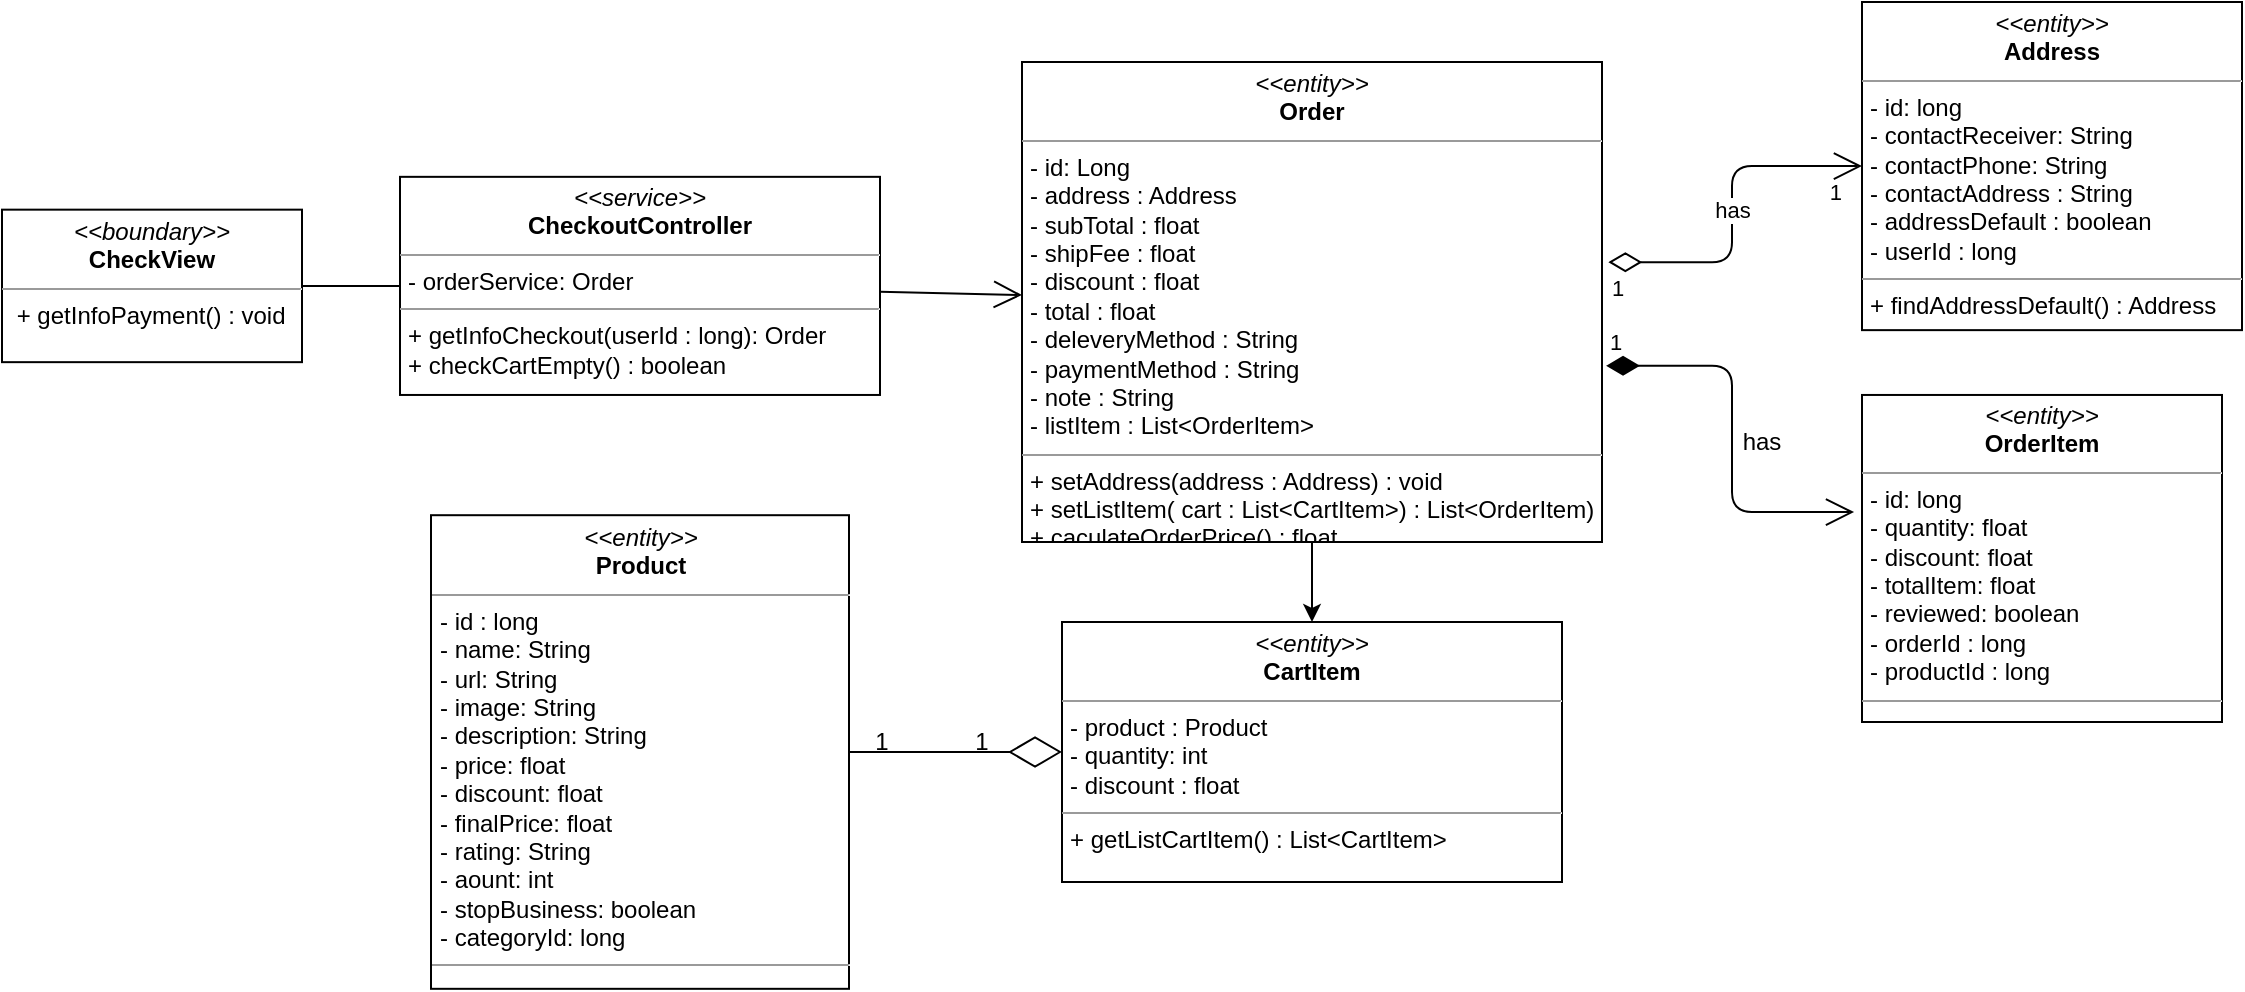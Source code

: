 <mxfile version="14.7.0" type="device"><diagram id="C5RBs43oDa-KdzZeNtuy" name="Page-1"><mxGraphModel dx="1108" dy="1594" grid="1" gridSize="10" guides="1" tooltips="1" connect="1" arrows="1" fold="1" page="1" pageScale="1" pageWidth="827" pageHeight="1169" math="0" shadow="0"><root><mxCell id="WIyWlLk6GJQsqaUBKTNV-0"/><mxCell id="WIyWlLk6GJQsqaUBKTNV-1" parent="WIyWlLk6GJQsqaUBKTNV-0"/><mxCell id="B8NvVq23ND2L302wm-FG-7" value="&lt;p style=&quot;margin: 0px ; margin-top: 4px ; text-align: center&quot;&gt;&lt;i&gt;&amp;lt;&amp;lt;boundary&amp;gt;&amp;gt;&lt;/i&gt;&lt;br&gt;&lt;b&gt;CheckView&lt;/b&gt;&lt;/p&gt;&lt;hr size=&quot;1&quot;&gt;&lt;p style=&quot;margin: 0px ; margin-left: 4px&quot;&gt;&lt;span&gt;&amp;nbsp;&lt;/span&gt;&lt;span&gt;+ getInfoPayment() : void&lt;/span&gt;&lt;/p&gt;" style="verticalAlign=top;align=left;overflow=fill;fontSize=12;fontFamily=Helvetica;html=1;" parent="WIyWlLk6GJQsqaUBKTNV-1" vertex="1"><mxGeometry x="30" y="-236.17" width="150" height="76.25" as="geometry"/></mxCell><mxCell id="B8NvVq23ND2L302wm-FG-14" value="&lt;p style=&quot;margin: 0px ; margin-top: 4px ; text-align: center&quot;&gt;&lt;i&gt;&amp;lt;&amp;lt;entity&amp;gt;&amp;gt;&lt;/i&gt;&lt;br&gt;&lt;b&gt;Address&lt;/b&gt;&lt;/p&gt;&lt;hr size=&quot;1&quot;&gt;&lt;p style=&quot;margin: 0px ; margin-left: 4px&quot;&gt;- id: long&lt;/p&gt;&lt;p style=&quot;margin: 0px ; margin-left: 4px&quot;&gt;- contactReceiver: String&lt;br&gt;- contactPhone: String&lt;/p&gt;&lt;p style=&quot;margin: 0px ; margin-left: 4px&quot;&gt;- contactAddress : String&lt;/p&gt;&lt;p style=&quot;margin: 0px ; margin-left: 4px&quot;&gt;- addressDefault : boolean&lt;/p&gt;&lt;p style=&quot;margin: 0px ; margin-left: 4px&quot;&gt;- userId : long&lt;/p&gt;&lt;hr size=&quot;1&quot;&gt;&lt;p style=&quot;margin: 0px ; margin-left: 4px&quot;&gt;+ findAddressDefault() : Address&lt;/p&gt;" style="verticalAlign=top;align=left;overflow=fill;fontSize=12;fontFamily=Helvetica;html=1;" parent="WIyWlLk6GJQsqaUBKTNV-1" vertex="1"><mxGeometry x="960" y="-340" width="190" height="164.07" as="geometry"/></mxCell><mxCell id="hMXQH4gLoNdg44sKfADF-1" value="" style="edgeStyle=orthogonalEdgeStyle;rounded=0;orthogonalLoop=1;jettySize=auto;html=1;" parent="WIyWlLk6GJQsqaUBKTNV-1" source="B8NvVq23ND2L302wm-FG-15" target="B8NvVq23ND2L302wm-FG-12" edge="1"><mxGeometry relative="1" as="geometry"/></mxCell><mxCell id="B8NvVq23ND2L302wm-FG-15" value="&lt;p style=&quot;margin: 0px ; margin-top: 4px ; text-align: center&quot;&gt;&lt;i&gt;&amp;lt;&amp;lt;entity&amp;gt;&amp;gt;&lt;/i&gt;&lt;br&gt;&lt;b&gt;Order&lt;/b&gt;&lt;/p&gt;&lt;hr size=&quot;1&quot;&gt;&lt;p style=&quot;margin: 0px ; margin-left: 4px&quot;&gt;- id: Long&lt;/p&gt;&lt;p style=&quot;margin: 0px 0px 0px 4px&quot;&gt;- address : Address&lt;/p&gt;&lt;p style=&quot;margin: 0px 0px 0px 4px&quot;&gt;- subTotal : float&lt;/p&gt;&lt;p style=&quot;margin: 0px 0px 0px 4px&quot;&gt;- shipFee : float&lt;/p&gt;&lt;p style=&quot;margin: 0px 0px 0px 4px&quot;&gt;- discount : float&lt;/p&gt;&lt;p style=&quot;margin: 0px 0px 0px 4px&quot;&gt;- total : float&lt;/p&gt;&lt;p style=&quot;margin: 0px 0px 0px 4px&quot;&gt;- deleveryMethod : String&lt;/p&gt;&lt;p style=&quot;margin: 0px 0px 0px 4px&quot;&gt;- paymentMethod : String&lt;/p&gt;&lt;p style=&quot;margin: 0px 0px 0px 4px&quot;&gt;- note : String&lt;/p&gt;&lt;p style=&quot;margin: 0px 0px 0px 4px&quot;&gt;- listItem : List&amp;lt;OrderItem&amp;gt;&lt;/p&gt;&lt;hr size=&quot;1&quot;&gt;&lt;p style=&quot;margin: 0px ; margin-left: 4px&quot;&gt;+ setAddress(address : Address) : void&lt;/p&gt;&lt;p style=&quot;margin: 0px ; margin-left: 4px&quot;&gt;+ setListItem( cart : List&amp;lt;CartItem&amp;gt;) : List&amp;lt;OrderItem)&lt;/p&gt;&lt;p style=&quot;margin: 0px ; margin-left: 4px&quot;&gt;+ caculateOrderPrice() : float&lt;/p&gt;" style="verticalAlign=top;align=left;overflow=fill;fontSize=12;fontFamily=Helvetica;html=1;" parent="WIyWlLk6GJQsqaUBKTNV-1" vertex="1"><mxGeometry x="540" y="-310" width="290" height="240" as="geometry"/></mxCell><mxCell id="GkbT7383d__YxOefU0jn-21" value="&lt;p style=&quot;margin: 0px ; margin-top: 4px ; text-align: center&quot;&gt;&lt;i&gt;&amp;lt;&amp;lt;service&amp;gt;&amp;gt;&lt;/i&gt;&lt;br&gt;&lt;b&gt;CheckoutController&lt;/b&gt;&lt;br&gt;&lt;/p&gt;&lt;hr size=&quot;1&quot;&gt;&lt;p style=&quot;margin: 0px ; margin-left: 4px&quot;&gt;- orderService: Order&lt;/p&gt;&lt;hr size=&quot;1&quot;&gt;&lt;p style=&quot;margin: 0px ; margin-left: 4px&quot;&gt;+ getInfoCheckout(userId : long): Order&lt;br&gt;&lt;/p&gt;&lt;p style=&quot;margin: 0px ; margin-left: 4px&quot;&gt;+ checkCartEmpty() : boolean&lt;/p&gt;" style="verticalAlign=top;align=left;overflow=fill;fontSize=12;fontFamily=Helvetica;html=1;" parent="WIyWlLk6GJQsqaUBKTNV-1" vertex="1"><mxGeometry x="229" y="-252.58" width="240" height="109.06" as="geometry"/></mxCell><mxCell id="GkbT7383d__YxOefU0jn-24" value="" style="endArrow=diamondThin;endFill=0;endSize=24;html=1;strokeColor=#000000;" parent="WIyWlLk6GJQsqaUBKTNV-1" source="hMXQH4gLoNdg44sKfADF-0" target="B8NvVq23ND2L302wm-FG-12" edge="1"><mxGeometry width="160" relative="1" as="geometry"><mxPoint x="414" y="73.259" as="sourcePoint"/><mxPoint x="740" y="320" as="targetPoint"/></mxGeometry></mxCell><mxCell id="B8NvVq23ND2L302wm-FG-12" value="&lt;p style=&quot;margin: 0px ; margin-top: 4px ; text-align: center&quot;&gt;&lt;i&gt;&amp;lt;&amp;lt;entity&amp;gt;&amp;gt;&lt;/i&gt;&lt;br&gt;&lt;b&gt;CartItem&lt;/b&gt;&lt;/p&gt;&lt;hr size=&quot;1&quot;&gt;&lt;p style=&quot;margin: 0px ; margin-left: 4px&quot;&gt;- product : Product&lt;/p&gt;&lt;p style=&quot;margin: 0px ; margin-left: 4px&quot;&gt;- quantity: int&lt;br&gt;- discount : float&lt;/p&gt;&lt;hr size=&quot;1&quot;&gt;&lt;p style=&quot;margin: 0px ; margin-left: 4px&quot;&gt;+ getListCartItem() : List&amp;lt;CartItem&amp;gt;&lt;br&gt;&lt;/p&gt;" style="verticalAlign=top;align=left;overflow=fill;fontSize=12;fontFamily=Helvetica;html=1;" parent="WIyWlLk6GJQsqaUBKTNV-1" vertex="1"><mxGeometry x="560" y="-30" width="250" height="130" as="geometry"/></mxCell><mxCell id="GkbT7383d__YxOefU0jn-33" value="" style="endArrow=none;html=1;edgeStyle=orthogonalEdgeStyle;strokeColor=#000000;" parent="WIyWlLk6GJQsqaUBKTNV-1" source="B8NvVq23ND2L302wm-FG-7" target="GkbT7383d__YxOefU0jn-21" edge="1"><mxGeometry relative="1" as="geometry"><mxPoint x="470" y="-120" as="sourcePoint"/><mxPoint x="630" y="-120" as="targetPoint"/></mxGeometry></mxCell><mxCell id="hMXQH4gLoNdg44sKfADF-0" value="&lt;p style=&quot;margin: 0px ; margin-top: 4px ; text-align: center&quot;&gt;&lt;i&gt;&amp;lt;&amp;lt;entity&amp;gt;&amp;gt;&lt;/i&gt;&lt;br&gt;&lt;b&gt;Product&lt;/b&gt;&lt;/p&gt;&lt;hr size=&quot;1&quot;&gt;&lt;p style=&quot;margin: 0px ; margin-left: 4px&quot;&gt;- id : long&lt;/p&gt;&lt;p style=&quot;margin: 0px ; margin-left: 4px&quot;&gt;- name: String&lt;br&gt;- url: String&lt;/p&gt;&lt;p style=&quot;margin: 0px ; margin-left: 4px&quot;&gt;- image: String&lt;/p&gt;&lt;p style=&quot;margin: 0px ; margin-left: 4px&quot;&gt;- description: String&lt;/p&gt;&lt;p style=&quot;margin: 0px ; margin-left: 4px&quot;&gt;- price: float&lt;/p&gt;&lt;p style=&quot;margin: 0px ; margin-left: 4px&quot;&gt;- discount: float&lt;/p&gt;&lt;p style=&quot;margin: 0px ; margin-left: 4px&quot;&gt;- finalPrice: float&lt;/p&gt;&lt;p style=&quot;margin: 0px ; margin-left: 4px&quot;&gt;- rating: String&lt;/p&gt;&lt;p style=&quot;margin: 0px ; margin-left: 4px&quot;&gt;- aount: int&lt;/p&gt;&lt;p style=&quot;margin: 0px ; margin-left: 4px&quot;&gt;- stopBusiness: boolean&lt;/p&gt;&lt;p style=&quot;margin: 0px ; margin-left: 4px&quot;&gt;- categoryId: long&lt;/p&gt;&lt;hr size=&quot;1&quot;&gt;&lt;p style=&quot;margin: 0px ; margin-left: 4px&quot;&gt;&lt;br&gt;&lt;/p&gt;" style="verticalAlign=top;align=left;overflow=fill;fontSize=12;fontFamily=Helvetica;html=1;" parent="WIyWlLk6GJQsqaUBKTNV-1" vertex="1"><mxGeometry x="244.5" y="-83.4" width="209" height="236.81" as="geometry"/></mxCell><mxCell id="hMXQH4gLoNdg44sKfADF-2" value="" style="endArrow=open;endFill=1;endSize=12;html=1;" parent="WIyWlLk6GJQsqaUBKTNV-1" source="GkbT7383d__YxOefU0jn-21" target="B8NvVq23ND2L302wm-FG-15" edge="1"><mxGeometry width="160" relative="1" as="geometry"><mxPoint x="480" y="-110" as="sourcePoint"/><mxPoint x="640" y="-110" as="targetPoint"/></mxGeometry></mxCell><mxCell id="ZpI4LujmhN-Ut5YMHmAd-0" value="&lt;p style=&quot;margin: 0px ; margin-top: 4px ; text-align: center&quot;&gt;&lt;i&gt;&amp;lt;&amp;lt;entity&amp;gt;&amp;gt;&lt;/i&gt;&lt;br&gt;&lt;b&gt;OrderItem&lt;/b&gt;&lt;/p&gt;&lt;hr size=&quot;1&quot;&gt;&lt;p style=&quot;margin: 0px ; margin-left: 4px&quot;&gt;- id: long&lt;/p&gt;&lt;p style=&quot;margin: 0px ; margin-left: 4px&quot;&gt;- quantity: float&lt;br&gt;- discount: float&lt;/p&gt;&lt;p style=&quot;margin: 0px ; margin-left: 4px&quot;&gt;- totalItem: float&lt;/p&gt;&lt;p style=&quot;margin: 0px ; margin-left: 4px&quot;&gt;- reviewed: boolean&lt;/p&gt;&lt;p style=&quot;margin: 0px ; margin-left: 4px&quot;&gt;- orderId : long&lt;/p&gt;&lt;p style=&quot;margin: 0px ; margin-left: 4px&quot;&gt;- productId : long&lt;/p&gt;&lt;hr size=&quot;1&quot;&gt;&lt;p style=&quot;margin: 0px ; margin-left: 4px&quot;&gt;&lt;br&gt;&lt;/p&gt;" style="verticalAlign=top;align=left;overflow=fill;fontSize=12;fontFamily=Helvetica;html=1;" parent="WIyWlLk6GJQsqaUBKTNV-1" vertex="1"><mxGeometry x="960" y="-143.52" width="180" height="163.52" as="geometry"/></mxCell><mxCell id="ZpI4LujmhN-Ut5YMHmAd-1" value="has" style="endArrow=open;html=1;endSize=12;startArrow=diamondThin;startSize=14;startFill=0;edgeStyle=orthogonalEdgeStyle;exitX=1.011;exitY=0.417;exitDx=0;exitDy=0;exitPerimeter=0;" parent="WIyWlLk6GJQsqaUBKTNV-1" source="B8NvVq23ND2L302wm-FG-15" target="B8NvVq23ND2L302wm-FG-14" edge="1"><mxGeometry relative="1" as="geometry"><mxPoint x="610" y="-100" as="sourcePoint"/><mxPoint x="770" y="-100" as="targetPoint"/></mxGeometry></mxCell><mxCell id="ZpI4LujmhN-Ut5YMHmAd-2" value="1" style="edgeLabel;resizable=0;html=1;align=left;verticalAlign=top;" parent="ZpI4LujmhN-Ut5YMHmAd-1" connectable="0" vertex="1"><mxGeometry x="-1" relative="1" as="geometry"/></mxCell><mxCell id="ZpI4LujmhN-Ut5YMHmAd-3" value="1" style="edgeLabel;resizable=0;html=1;align=right;verticalAlign=top;" parent="ZpI4LujmhN-Ut5YMHmAd-1" connectable="0" vertex="1"><mxGeometry x="1" relative="1" as="geometry"><mxPoint x="-10" as="offset"/></mxGeometry></mxCell><mxCell id="ZpI4LujmhN-Ut5YMHmAd-4" value="1" style="endArrow=open;html=1;endSize=12;startArrow=diamondThin;startSize=14;startFill=1;edgeStyle=orthogonalEdgeStyle;align=left;verticalAlign=bottom;exitX=1.007;exitY=0.633;exitDx=0;exitDy=0;exitPerimeter=0;entryX=-0.022;entryY=0.358;entryDx=0;entryDy=0;entryPerimeter=0;" parent="WIyWlLk6GJQsqaUBKTNV-1" source="B8NvVq23ND2L302wm-FG-15" target="ZpI4LujmhN-Ut5YMHmAd-0" edge="1"><mxGeometry x="-1" y="3" relative="1" as="geometry"><mxPoint x="610" y="-100" as="sourcePoint"/><mxPoint x="770" y="-100" as="targetPoint"/></mxGeometry></mxCell><mxCell id="9eec3ceckgMdwTJFCnQ--0" value="has" style="text;html=1;strokeColor=none;fillColor=none;align=center;verticalAlign=middle;whiteSpace=wrap;rounded=0;" vertex="1" parent="WIyWlLk6GJQsqaUBKTNV-1"><mxGeometry x="890" y="-130" width="40" height="20" as="geometry"/></mxCell><mxCell id="9eec3ceckgMdwTJFCnQ--1" value="1" style="text;html=1;strokeColor=none;fillColor=none;align=center;verticalAlign=middle;whiteSpace=wrap;rounded=0;" vertex="1" parent="WIyWlLk6GJQsqaUBKTNV-1"><mxGeometry x="450" y="20" width="40" height="20" as="geometry"/></mxCell><mxCell id="9eec3ceckgMdwTJFCnQ--2" value="1" style="text;html=1;strokeColor=none;fillColor=none;align=center;verticalAlign=middle;whiteSpace=wrap;rounded=0;" vertex="1" parent="WIyWlLk6GJQsqaUBKTNV-1"><mxGeometry x="500" y="20" width="40" height="20" as="geometry"/></mxCell></root></mxGraphModel></diagram></mxfile>